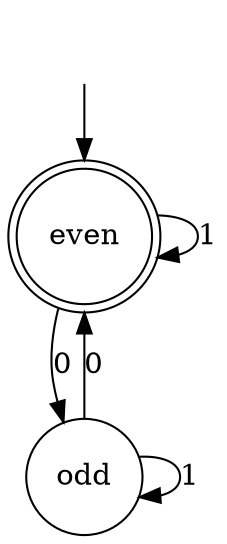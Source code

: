 digraph Automaton {

even [shape = doublecircle];

_nil [style = invis];

odd [shape = circle];

odd -> odd [label = "1"];

_nil -> even;

even -> odd [label = "0"];

odd -> even [label = "0"];

even -> even [label = "1"];

}
